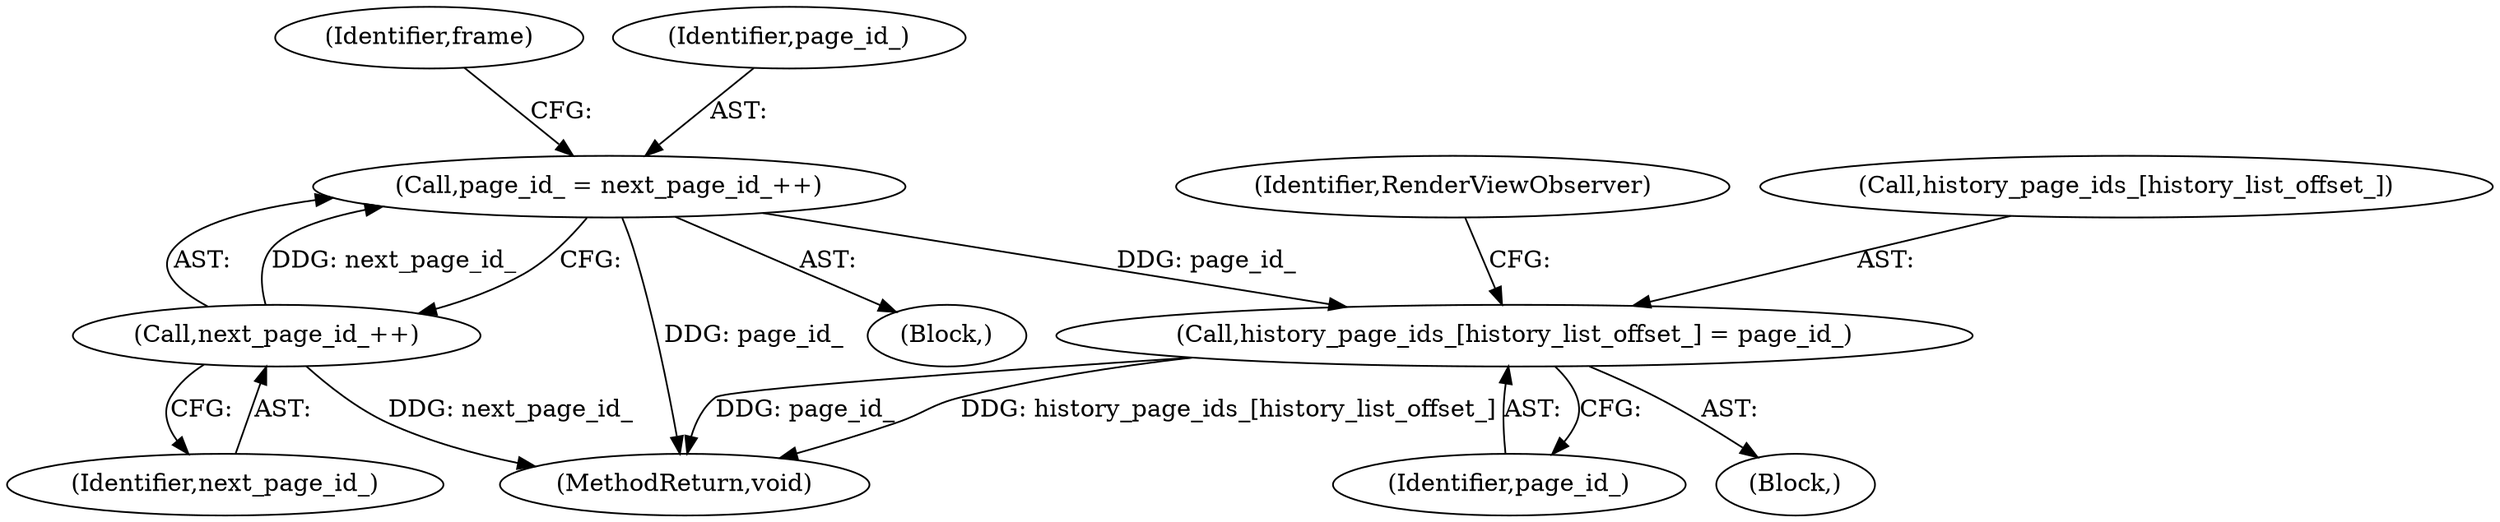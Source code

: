 digraph "0_Chrome_58436a1770176ece2c02b28a57bba2a89db5d58b_2@array" {
"1000153" [label="(Call,history_page_ids_[history_list_offset_] = page_id_)"];
"1000122" [label="(Call,page_id_ = next_page_id_++)"];
"1000124" [label="(Call,next_page_id_++)"];
"1000200" [label="(Identifier,RenderViewObserver)"];
"1000124" [label="(Call,next_page_id_++)"];
"1000215" [label="(MethodReturn,void)"];
"1000154" [label="(Call,history_page_ids_[history_list_offset_])"];
"1000153" [label="(Call,history_page_ids_[history_list_offset_] = page_id_)"];
"1000125" [label="(Identifier,next_page_id_)"];
"1000129" [label="(Identifier,frame)"];
"1000119" [label="(Block,)"];
"1000132" [label="(Block,)"];
"1000122" [label="(Call,page_id_ = next_page_id_++)"];
"1000157" [label="(Identifier,page_id_)"];
"1000123" [label="(Identifier,page_id_)"];
"1000153" -> "1000132"  [label="AST: "];
"1000153" -> "1000157"  [label="CFG: "];
"1000154" -> "1000153"  [label="AST: "];
"1000157" -> "1000153"  [label="AST: "];
"1000200" -> "1000153"  [label="CFG: "];
"1000153" -> "1000215"  [label="DDG: page_id_"];
"1000153" -> "1000215"  [label="DDG: history_page_ids_[history_list_offset_]"];
"1000122" -> "1000153"  [label="DDG: page_id_"];
"1000122" -> "1000119"  [label="AST: "];
"1000122" -> "1000124"  [label="CFG: "];
"1000123" -> "1000122"  [label="AST: "];
"1000124" -> "1000122"  [label="AST: "];
"1000129" -> "1000122"  [label="CFG: "];
"1000122" -> "1000215"  [label="DDG: page_id_"];
"1000124" -> "1000122"  [label="DDG: next_page_id_"];
"1000124" -> "1000125"  [label="CFG: "];
"1000125" -> "1000124"  [label="AST: "];
"1000124" -> "1000215"  [label="DDG: next_page_id_"];
}
